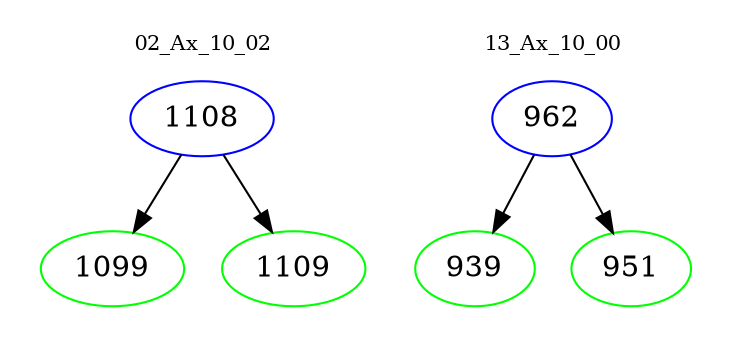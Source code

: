digraph{
subgraph cluster_0 {
color = white
label = "02_Ax_10_02";
fontsize=10;
T0_1108 [label="1108", color="blue"]
T0_1108 -> T0_1099 [color="black"]
T0_1099 [label="1099", color="green"]
T0_1108 -> T0_1109 [color="black"]
T0_1109 [label="1109", color="green"]
}
subgraph cluster_1 {
color = white
label = "13_Ax_10_00";
fontsize=10;
T1_962 [label="962", color="blue"]
T1_962 -> T1_939 [color="black"]
T1_939 [label="939", color="green"]
T1_962 -> T1_951 [color="black"]
T1_951 [label="951", color="green"]
}
}
